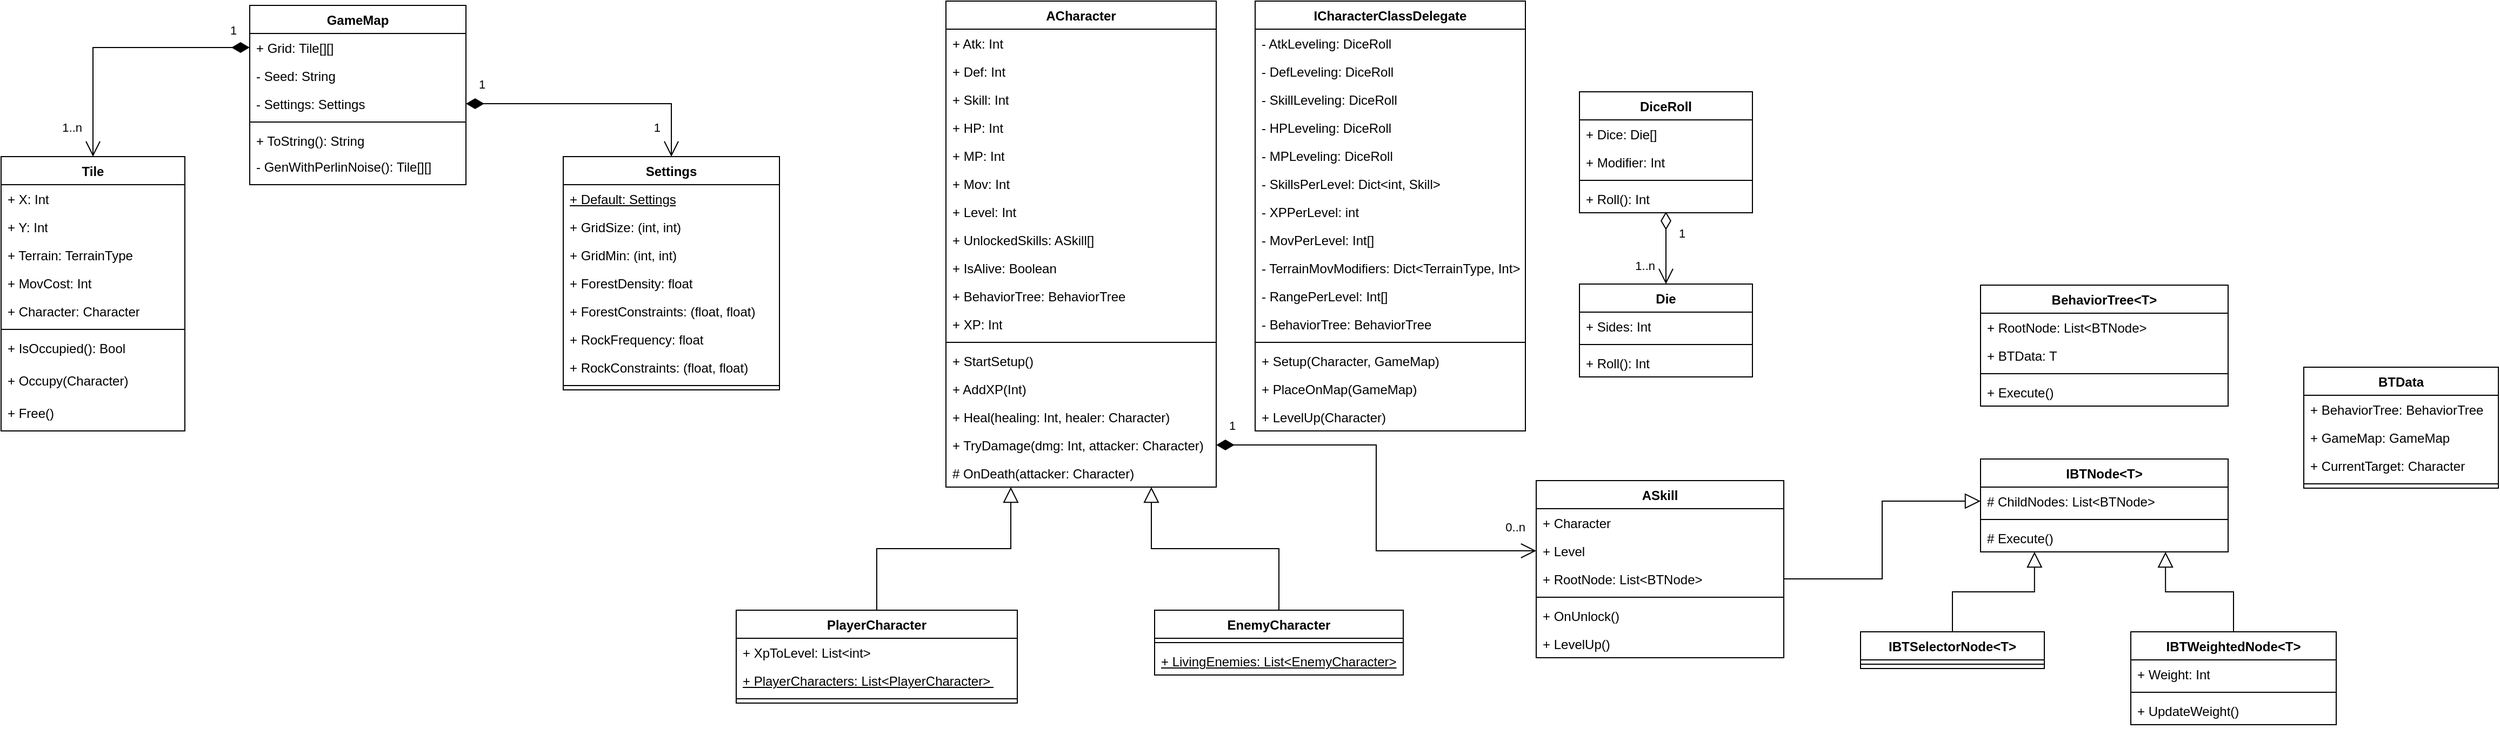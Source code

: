 <mxfile version="21.0.6" type="device"><diagram name="Page-1" id="uyqBNmv9kU0IiHu_OV0T"><mxGraphModel dx="2261" dy="764" grid="1" gridSize="10" guides="1" tooltips="1" connect="1" arrows="1" fold="1" page="1" pageScale="1" pageWidth="827" pageHeight="1169" math="0" shadow="0"><root><mxCell id="0"/><mxCell id="1" parent="0"/><mxCell id="0Q6RjLDU9-YeLTwL6tIq-2" value="GameMap" style="swimlane;fontStyle=1;align=center;verticalAlign=top;childLayout=stackLayout;horizontal=1;startSize=26;horizontalStack=0;resizeParent=1;resizeParentMax=0;resizeLast=0;collapsible=1;marginBottom=0;whiteSpace=wrap;html=1;" parent="1" vertex="1"><mxGeometry x="-480" y="250" width="200" height="166" as="geometry"/></mxCell><mxCell id="0Q6RjLDU9-YeLTwL6tIq-3" value="+ Grid: Tile[][]" style="text;strokeColor=none;fillColor=none;align=left;verticalAlign=top;spacingLeft=4;spacingRight=4;overflow=hidden;rotatable=0;points=[[0,0.5],[1,0.5]];portConstraint=eastwest;whiteSpace=wrap;html=1;" parent="0Q6RjLDU9-YeLTwL6tIq-2" vertex="1"><mxGeometry y="26" width="200" height="26" as="geometry"/></mxCell><mxCell id="0Q6RjLDU9-YeLTwL6tIq-12" value="- Seed: String" style="text;strokeColor=none;fillColor=none;align=left;verticalAlign=top;spacingLeft=4;spacingRight=4;overflow=hidden;rotatable=0;points=[[0,0.5],[1,0.5]];portConstraint=eastwest;whiteSpace=wrap;html=1;" parent="0Q6RjLDU9-YeLTwL6tIq-2" vertex="1"><mxGeometry y="52" width="200" height="26" as="geometry"/></mxCell><mxCell id="0Q6RjLDU9-YeLTwL6tIq-13" value="- Settings: Settings" style="text;strokeColor=none;fillColor=none;align=left;verticalAlign=top;spacingLeft=4;spacingRight=4;overflow=hidden;rotatable=0;points=[[0,0.5],[1,0.5]];portConstraint=eastwest;whiteSpace=wrap;html=1;" parent="0Q6RjLDU9-YeLTwL6tIq-2" vertex="1"><mxGeometry y="78" width="200" height="26" as="geometry"/></mxCell><mxCell id="0Q6RjLDU9-YeLTwL6tIq-4" value="" style="line;strokeWidth=1;fillColor=none;align=left;verticalAlign=middle;spacingTop=-1;spacingLeft=3;spacingRight=3;rotatable=0;labelPosition=right;points=[];portConstraint=eastwest;strokeColor=inherit;" parent="0Q6RjLDU9-YeLTwL6tIq-2" vertex="1"><mxGeometry y="104" width="200" height="8" as="geometry"/></mxCell><mxCell id="0Q6RjLDU9-YeLTwL6tIq-14" value="+ ToString(): String" style="text;strokeColor=none;fillColor=none;align=left;verticalAlign=top;spacingLeft=4;spacingRight=4;overflow=hidden;rotatable=0;points=[[0,0.5],[1,0.5]];portConstraint=eastwest;whiteSpace=wrap;html=1;" parent="0Q6RjLDU9-YeLTwL6tIq-2" vertex="1"><mxGeometry y="112" width="200" height="24" as="geometry"/></mxCell><mxCell id="0Q6RjLDU9-YeLTwL6tIq-11" value="- GenWithPerlinNoise(): Tile[][]" style="text;strokeColor=none;fillColor=none;align=left;verticalAlign=top;spacingLeft=4;spacingRight=4;overflow=hidden;rotatable=0;points=[[0,0.5],[1,0.5]];portConstraint=eastwest;whiteSpace=wrap;html=1;" parent="0Q6RjLDU9-YeLTwL6tIq-2" vertex="1"><mxGeometry y="136" width="200" height="30" as="geometry"/></mxCell><mxCell id="0Q6RjLDU9-YeLTwL6tIq-17" value="" style="endArrow=open;html=1;endSize=12;startArrow=diamondThin;startSize=14;startFill=1;edgeStyle=orthogonalEdgeStyle;rounded=0;exitX=0;exitY=0.5;exitDx=0;exitDy=0;entryX=0.5;entryY=0;entryDx=0;entryDy=0;" parent="1" source="0Q6RjLDU9-YeLTwL6tIq-3" target="0Q6RjLDU9-YeLTwL6tIq-20" edge="1"><mxGeometry relative="1" as="geometry"><mxPoint x="-480" y="510" as="sourcePoint"/><mxPoint x="-690" y="390" as="targetPoint"/></mxGeometry></mxCell><mxCell id="0Q6RjLDU9-YeLTwL6tIq-18" value="1" style="edgeLabel;resizable=0;html=1;align=left;verticalAlign=top;" parent="0Q6RjLDU9-YeLTwL6tIq-17" connectable="0" vertex="1"><mxGeometry x="-1" relative="1" as="geometry"><mxPoint x="-20" y="-29" as="offset"/></mxGeometry></mxCell><mxCell id="0Q6RjLDU9-YeLTwL6tIq-19" value="1..n" style="edgeLabel;resizable=0;html=1;align=right;verticalAlign=top;" parent="0Q6RjLDU9-YeLTwL6tIq-17" connectable="0" vertex="1"><mxGeometry x="1" relative="1" as="geometry"><mxPoint x="-10" y="-40" as="offset"/></mxGeometry></mxCell><mxCell id="0Q6RjLDU9-YeLTwL6tIq-20" value="Tile" style="swimlane;fontStyle=1;align=center;verticalAlign=top;childLayout=stackLayout;horizontal=1;startSize=26;horizontalStack=0;resizeParent=1;resizeParentMax=0;resizeLast=0;collapsible=1;marginBottom=0;whiteSpace=wrap;html=1;" parent="1" vertex="1"><mxGeometry x="-710" y="390" width="170" height="254" as="geometry"/></mxCell><mxCell id="0Q6RjLDU9-YeLTwL6tIq-28" value="+ X: Int" style="text;strokeColor=none;fillColor=none;align=left;verticalAlign=top;spacingLeft=4;spacingRight=4;overflow=hidden;rotatable=0;points=[[0,0.5],[1,0.5]];portConstraint=eastwest;whiteSpace=wrap;html=1;" parent="0Q6RjLDU9-YeLTwL6tIq-20" vertex="1"><mxGeometry y="26" width="170" height="26" as="geometry"/></mxCell><mxCell id="0Q6RjLDU9-YeLTwL6tIq-27" value="+ Y: Int" style="text;strokeColor=none;fillColor=none;align=left;verticalAlign=top;spacingLeft=4;spacingRight=4;overflow=hidden;rotatable=0;points=[[0,0.5],[1,0.5]];portConstraint=eastwest;whiteSpace=wrap;html=1;" parent="0Q6RjLDU9-YeLTwL6tIq-20" vertex="1"><mxGeometry y="52" width="170" height="26" as="geometry"/></mxCell><mxCell id="0Q6RjLDU9-YeLTwL6tIq-26" value="+ Terrain: TerrainType" style="text;strokeColor=none;fillColor=none;align=left;verticalAlign=top;spacingLeft=4;spacingRight=4;overflow=hidden;rotatable=0;points=[[0,0.5],[1,0.5]];portConstraint=eastwest;whiteSpace=wrap;html=1;" parent="0Q6RjLDU9-YeLTwL6tIq-20" vertex="1"><mxGeometry y="78" width="170" height="26" as="geometry"/></mxCell><mxCell id="0Q6RjLDU9-YeLTwL6tIq-30" value="+ MovCost: Int" style="text;strokeColor=none;fillColor=none;align=left;verticalAlign=top;spacingLeft=4;spacingRight=4;overflow=hidden;rotatable=0;points=[[0,0.5],[1,0.5]];portConstraint=eastwest;whiteSpace=wrap;html=1;" parent="0Q6RjLDU9-YeLTwL6tIq-20" vertex="1"><mxGeometry y="104" width="170" height="26" as="geometry"/></mxCell><mxCell id="0Q6RjLDU9-YeLTwL6tIq-21" value="+ Character: Character" style="text;strokeColor=none;fillColor=none;align=left;verticalAlign=top;spacingLeft=4;spacingRight=4;overflow=hidden;rotatable=0;points=[[0,0.5],[1,0.5]];portConstraint=eastwest;whiteSpace=wrap;html=1;" parent="0Q6RjLDU9-YeLTwL6tIq-20" vertex="1"><mxGeometry y="130" width="170" height="26" as="geometry"/></mxCell><mxCell id="0Q6RjLDU9-YeLTwL6tIq-22" value="" style="line;strokeWidth=1;fillColor=none;align=left;verticalAlign=middle;spacingTop=-1;spacingLeft=3;spacingRight=3;rotatable=0;labelPosition=right;points=[];portConstraint=eastwest;strokeColor=inherit;" parent="0Q6RjLDU9-YeLTwL6tIq-20" vertex="1"><mxGeometry y="156" width="170" height="8" as="geometry"/></mxCell><mxCell id="0Q6RjLDU9-YeLTwL6tIq-31" value="+ IsOccupied(): Bool" style="text;strokeColor=none;fillColor=none;align=left;verticalAlign=top;spacingLeft=4;spacingRight=4;overflow=hidden;rotatable=0;points=[[0,0.5],[1,0.5]];portConstraint=eastwest;whiteSpace=wrap;html=1;" parent="0Q6RjLDU9-YeLTwL6tIq-20" vertex="1"><mxGeometry y="164" width="170" height="30" as="geometry"/></mxCell><mxCell id="0Q6RjLDU9-YeLTwL6tIq-32" value="+ Occupy(Character)" style="text;strokeColor=none;fillColor=none;align=left;verticalAlign=top;spacingLeft=4;spacingRight=4;overflow=hidden;rotatable=0;points=[[0,0.5],[1,0.5]];portConstraint=eastwest;whiteSpace=wrap;html=1;" parent="0Q6RjLDU9-YeLTwL6tIq-20" vertex="1"><mxGeometry y="194" width="170" height="30" as="geometry"/></mxCell><mxCell id="boQqAu0Sok9SuCPVM88d-1" value="+ Free()" style="text;strokeColor=none;fillColor=none;align=left;verticalAlign=top;spacingLeft=4;spacingRight=4;overflow=hidden;rotatable=0;points=[[0,0.5],[1,0.5]];portConstraint=eastwest;whiteSpace=wrap;html=1;" parent="0Q6RjLDU9-YeLTwL6tIq-20" vertex="1"><mxGeometry y="224" width="170" height="30" as="geometry"/></mxCell><mxCell id="boQqAu0Sok9SuCPVM88d-2" value="" style="endArrow=open;html=1;endSize=12;startArrow=diamondThin;startSize=14;startFill=1;edgeStyle=orthogonalEdgeStyle;rounded=0;exitX=1;exitY=0.5;exitDx=0;exitDy=0;entryX=0.5;entryY=0;entryDx=0;entryDy=0;" parent="1" source="0Q6RjLDU9-YeLTwL6tIq-13" target="boQqAu0Sok9SuCPVM88d-5" edge="1"><mxGeometry relative="1" as="geometry"><mxPoint x="-65" y="330" as="sourcePoint"/><mxPoint x="-110" y="420" as="targetPoint"/></mxGeometry></mxCell><mxCell id="boQqAu0Sok9SuCPVM88d-3" value="1" style="edgeLabel;resizable=0;html=1;align=left;verticalAlign=top;" parent="boQqAu0Sok9SuCPVM88d-2" connectable="0" vertex="1"><mxGeometry x="-1" relative="1" as="geometry"><mxPoint x="10" y="-31" as="offset"/></mxGeometry></mxCell><mxCell id="boQqAu0Sok9SuCPVM88d-4" value="1" style="edgeLabel;resizable=0;html=1;align=right;verticalAlign=top;" parent="boQqAu0Sok9SuCPVM88d-2" connectable="0" vertex="1"><mxGeometry x="1" relative="1" as="geometry"><mxPoint x="-10" y="-40" as="offset"/></mxGeometry></mxCell><mxCell id="boQqAu0Sok9SuCPVM88d-5" value="Settings" style="swimlane;fontStyle=1;align=center;verticalAlign=top;childLayout=stackLayout;horizontal=1;startSize=26;horizontalStack=0;resizeParent=1;resizeParentMax=0;resizeLast=0;collapsible=1;marginBottom=0;whiteSpace=wrap;html=1;" parent="1" vertex="1"><mxGeometry x="-190" y="390" width="200" height="216" as="geometry"/></mxCell><mxCell id="boQqAu0Sok9SuCPVM88d-6" value="+ Default: Settings" style="text;strokeColor=none;fillColor=none;align=left;verticalAlign=top;spacingLeft=4;spacingRight=4;overflow=hidden;rotatable=0;points=[[0,0.5],[1,0.5]];portConstraint=eastwest;whiteSpace=wrap;html=1;fontStyle=4" parent="boQqAu0Sok9SuCPVM88d-5" vertex="1"><mxGeometry y="26" width="200" height="26" as="geometry"/></mxCell><mxCell id="boQqAu0Sok9SuCPVM88d-9" value="+ GridSize: (int, int)" style="text;strokeColor=none;fillColor=none;align=left;verticalAlign=top;spacingLeft=4;spacingRight=4;overflow=hidden;rotatable=0;points=[[0,0.5],[1,0.5]];portConstraint=eastwest;whiteSpace=wrap;html=1;fontStyle=0" parent="boQqAu0Sok9SuCPVM88d-5" vertex="1"><mxGeometry y="52" width="200" height="26" as="geometry"/></mxCell><mxCell id="boQqAu0Sok9SuCPVM88d-10" value="+ GridMin: (int, int)" style="text;strokeColor=none;fillColor=none;align=left;verticalAlign=top;spacingLeft=4;spacingRight=4;overflow=hidden;rotatable=0;points=[[0,0.5],[1,0.5]];portConstraint=eastwest;whiteSpace=wrap;html=1;fontStyle=0" parent="boQqAu0Sok9SuCPVM88d-5" vertex="1"><mxGeometry y="78" width="200" height="26" as="geometry"/></mxCell><mxCell id="boQqAu0Sok9SuCPVM88d-11" value="+ ForestDensity: float" style="text;strokeColor=none;fillColor=none;align=left;verticalAlign=top;spacingLeft=4;spacingRight=4;overflow=hidden;rotatable=0;points=[[0,0.5],[1,0.5]];portConstraint=eastwest;whiteSpace=wrap;html=1;fontStyle=0" parent="boQqAu0Sok9SuCPVM88d-5" vertex="1"><mxGeometry y="104" width="200" height="26" as="geometry"/></mxCell><mxCell id="boQqAu0Sok9SuCPVM88d-12" value="+ ForestConstraints: (float, float)" style="text;strokeColor=none;fillColor=none;align=left;verticalAlign=top;spacingLeft=4;spacingRight=4;overflow=hidden;rotatable=0;points=[[0,0.5],[1,0.5]];portConstraint=eastwest;whiteSpace=wrap;html=1;fontStyle=0" parent="boQqAu0Sok9SuCPVM88d-5" vertex="1"><mxGeometry y="130" width="200" height="26" as="geometry"/></mxCell><mxCell id="boQqAu0Sok9SuCPVM88d-13" value="+ RockFrequency: float" style="text;strokeColor=none;fillColor=none;align=left;verticalAlign=top;spacingLeft=4;spacingRight=4;overflow=hidden;rotatable=0;points=[[0,0.5],[1,0.5]];portConstraint=eastwest;whiteSpace=wrap;html=1;fontStyle=0" parent="boQqAu0Sok9SuCPVM88d-5" vertex="1"><mxGeometry y="156" width="200" height="26" as="geometry"/></mxCell><mxCell id="boQqAu0Sok9SuCPVM88d-14" value="+ RockConstraints: (float, float)" style="text;strokeColor=none;fillColor=none;align=left;verticalAlign=top;spacingLeft=4;spacingRight=4;overflow=hidden;rotatable=0;points=[[0,0.5],[1,0.5]];portConstraint=eastwest;whiteSpace=wrap;html=1;fontStyle=0" parent="boQqAu0Sok9SuCPVM88d-5" vertex="1"><mxGeometry y="182" width="200" height="26" as="geometry"/></mxCell><mxCell id="boQqAu0Sok9SuCPVM88d-7" value="" style="line;strokeWidth=1;fillColor=none;align=left;verticalAlign=middle;spacingTop=-1;spacingLeft=3;spacingRight=3;rotatable=0;labelPosition=right;points=[];portConstraint=eastwest;strokeColor=inherit;" parent="boQqAu0Sok9SuCPVM88d-5" vertex="1"><mxGeometry y="208" width="200" height="8" as="geometry"/></mxCell><mxCell id="boQqAu0Sok9SuCPVM88d-27" value="ACharacter" style="swimlane;fontStyle=1;align=center;verticalAlign=top;childLayout=stackLayout;horizontal=1;startSize=26;horizontalStack=0;resizeParent=1;resizeParentMax=0;resizeLast=0;collapsible=1;marginBottom=0;whiteSpace=wrap;html=1;" parent="1" vertex="1"><mxGeometry x="164" y="246" width="250" height="450" as="geometry"/></mxCell><mxCell id="boQqAu0Sok9SuCPVM88d-28" value="+ Atk: Int" style="text;strokeColor=none;fillColor=none;align=left;verticalAlign=top;spacingLeft=4;spacingRight=4;overflow=hidden;rotatable=0;points=[[0,0.5],[1,0.5]];portConstraint=eastwest;whiteSpace=wrap;html=1;" parent="boQqAu0Sok9SuCPVM88d-27" vertex="1"><mxGeometry y="26" width="250" height="26" as="geometry"/></mxCell><mxCell id="boQqAu0Sok9SuCPVM88d-51" value="+ Def: Int" style="text;strokeColor=none;fillColor=none;align=left;verticalAlign=top;spacingLeft=4;spacingRight=4;overflow=hidden;rotatable=0;points=[[0,0.5],[1,0.5]];portConstraint=eastwest;whiteSpace=wrap;html=1;" parent="boQqAu0Sok9SuCPVM88d-27" vertex="1"><mxGeometry y="52" width="250" height="26" as="geometry"/></mxCell><mxCell id="boQqAu0Sok9SuCPVM88d-46" value="+ Skill: Int" style="text;strokeColor=none;fillColor=none;align=left;verticalAlign=top;spacingLeft=4;spacingRight=4;overflow=hidden;rotatable=0;points=[[0,0.5],[1,0.5]];portConstraint=eastwest;whiteSpace=wrap;html=1;" parent="boQqAu0Sok9SuCPVM88d-27" vertex="1"><mxGeometry y="78" width="250" height="26" as="geometry"/></mxCell><mxCell id="boQqAu0Sok9SuCPVM88d-45" value="+ HP: Int" style="text;strokeColor=none;fillColor=none;align=left;verticalAlign=top;spacingLeft=4;spacingRight=4;overflow=hidden;rotatable=0;points=[[0,0.5],[1,0.5]];portConstraint=eastwest;whiteSpace=wrap;html=1;" parent="boQqAu0Sok9SuCPVM88d-27" vertex="1"><mxGeometry y="104" width="250" height="26" as="geometry"/></mxCell><mxCell id="boQqAu0Sok9SuCPVM88d-31" value="+ MP: Int" style="text;strokeColor=none;fillColor=none;align=left;verticalAlign=top;spacingLeft=4;spacingRight=4;overflow=hidden;rotatable=0;points=[[0,0.5],[1,0.5]];portConstraint=eastwest;whiteSpace=wrap;html=1;" parent="boQqAu0Sok9SuCPVM88d-27" vertex="1"><mxGeometry y="130" width="250" height="26" as="geometry"/></mxCell><mxCell id="boQqAu0Sok9SuCPVM88d-32" value="+ Mov: Int" style="text;strokeColor=none;fillColor=none;align=left;verticalAlign=top;spacingLeft=4;spacingRight=4;overflow=hidden;rotatable=0;points=[[0,0.5],[1,0.5]];portConstraint=eastwest;whiteSpace=wrap;html=1;" parent="boQqAu0Sok9SuCPVM88d-27" vertex="1"><mxGeometry y="156" width="250" height="26" as="geometry"/></mxCell><mxCell id="boQqAu0Sok9SuCPVM88d-55" value="+ Level: Int" style="text;strokeColor=none;fillColor=none;align=left;verticalAlign=top;spacingLeft=4;spacingRight=4;overflow=hidden;rotatable=0;points=[[0,0.5],[1,0.5]];portConstraint=eastwest;whiteSpace=wrap;html=1;" parent="boQqAu0Sok9SuCPVM88d-27" vertex="1"><mxGeometry y="182" width="250" height="26" as="geometry"/></mxCell><mxCell id="boQqAu0Sok9SuCPVM88d-78" value="+ UnlockedSkills: ASkill[]" style="text;strokeColor=none;fillColor=none;align=left;verticalAlign=top;spacingLeft=4;spacingRight=4;overflow=hidden;rotatable=0;points=[[0,0.5],[1,0.5]];portConstraint=eastwest;whiteSpace=wrap;html=1;" parent="boQqAu0Sok9SuCPVM88d-27" vertex="1"><mxGeometry y="208" width="250" height="26" as="geometry"/></mxCell><mxCell id="jGzA707fsjsHl0Icor6F-19" value="+ IsAlive: Boolean" style="text;strokeColor=none;fillColor=none;align=left;verticalAlign=top;spacingLeft=4;spacingRight=4;overflow=hidden;rotatable=0;points=[[0,0.5],[1,0.5]];portConstraint=eastwest;whiteSpace=wrap;html=1;" parent="boQqAu0Sok9SuCPVM88d-27" vertex="1"><mxGeometry y="234" width="250" height="26" as="geometry"/></mxCell><mxCell id="jGzA707fsjsHl0Icor6F-59" value="+ BehaviorTree: BehaviorTree" style="text;strokeColor=none;fillColor=none;align=left;verticalAlign=top;spacingLeft=4;spacingRight=4;overflow=hidden;rotatable=0;points=[[0,0.5],[1,0.5]];portConstraint=eastwest;whiteSpace=wrap;html=1;" parent="boQqAu0Sok9SuCPVM88d-27" vertex="1"><mxGeometry y="260" width="250" height="26" as="geometry"/></mxCell><mxCell id="boQqAu0Sok9SuCPVM88d-81" value="+ XP: Int" style="text;strokeColor=none;fillColor=none;align=left;verticalAlign=top;spacingLeft=4;spacingRight=4;overflow=hidden;rotatable=0;points=[[0,0.5],[1,0.5]];portConstraint=eastwest;whiteSpace=wrap;html=1;" parent="boQqAu0Sok9SuCPVM88d-27" vertex="1"><mxGeometry y="286" width="250" height="26" as="geometry"/></mxCell><mxCell id="boQqAu0Sok9SuCPVM88d-29" value="" style="line;strokeWidth=1;fillColor=none;align=left;verticalAlign=middle;spacingTop=-1;spacingLeft=3;spacingRight=3;rotatable=0;labelPosition=right;points=[];portConstraint=eastwest;strokeColor=inherit;" parent="boQqAu0Sok9SuCPVM88d-27" vertex="1"><mxGeometry y="312" width="250" height="8" as="geometry"/></mxCell><mxCell id="jGzA707fsjsHl0Icor6F-24" value="+ StartSetup()" style="text;strokeColor=none;fillColor=none;align=left;verticalAlign=top;spacingLeft=4;spacingRight=4;overflow=hidden;rotatable=0;points=[[0,0.5],[1,0.5]];portConstraint=eastwest;whiteSpace=wrap;html=1;" parent="boQqAu0Sok9SuCPVM88d-27" vertex="1"><mxGeometry y="320" width="250" height="26" as="geometry"/></mxCell><mxCell id="jGzA707fsjsHl0Icor6F-80" value="+ AddXP(Int)" style="text;strokeColor=none;fillColor=none;align=left;verticalAlign=top;spacingLeft=4;spacingRight=4;overflow=hidden;rotatable=0;points=[[0,0.5],[1,0.5]];portConstraint=eastwest;whiteSpace=wrap;html=1;" parent="boQqAu0Sok9SuCPVM88d-27" vertex="1"><mxGeometry y="346" width="250" height="26" as="geometry"/></mxCell><mxCell id="jGzA707fsjsHl0Icor6F-23" value="+ Heal(healing: Int, healer: Character)" style="text;strokeColor=none;fillColor=none;align=left;verticalAlign=top;spacingLeft=4;spacingRight=4;overflow=hidden;rotatable=0;points=[[0,0.5],[1,0.5]];portConstraint=eastwest;whiteSpace=wrap;html=1;" parent="boQqAu0Sok9SuCPVM88d-27" vertex="1"><mxGeometry y="372" width="250" height="26" as="geometry"/></mxCell><mxCell id="jGzA707fsjsHl0Icor6F-18" value="+ TryDamage(dmg: Int, attacker: Character)" style="text;strokeColor=none;fillColor=none;align=left;verticalAlign=top;spacingLeft=4;spacingRight=4;overflow=hidden;rotatable=0;points=[[0,0.5],[1,0.5]];portConstraint=eastwest;whiteSpace=wrap;html=1;" parent="boQqAu0Sok9SuCPVM88d-27" vertex="1"><mxGeometry y="398" width="250" height="26" as="geometry"/></mxCell><mxCell id="jGzA707fsjsHl0Icor6F-4" value="# OnDeath(attacker: Character)" style="text;strokeColor=none;fillColor=none;align=left;verticalAlign=top;spacingLeft=4;spacingRight=4;overflow=hidden;rotatable=0;points=[[0,0.5],[1,0.5]];portConstraint=eastwest;whiteSpace=wrap;html=1;" parent="boQqAu0Sok9SuCPVM88d-27" vertex="1"><mxGeometry y="424" width="250" height="26" as="geometry"/></mxCell><mxCell id="boQqAu0Sok9SuCPVM88d-33" value="DiceRoll" style="swimlane;fontStyle=1;align=center;verticalAlign=top;childLayout=stackLayout;horizontal=1;startSize=26;horizontalStack=0;resizeParent=1;resizeParentMax=0;resizeLast=0;collapsible=1;marginBottom=0;whiteSpace=wrap;html=1;" parent="1" vertex="1"><mxGeometry x="750" y="330" width="160" height="112" as="geometry"/></mxCell><mxCell id="boQqAu0Sok9SuCPVM88d-34" value="+ Dice: Die[]" style="text;strokeColor=none;fillColor=none;align=left;verticalAlign=top;spacingLeft=4;spacingRight=4;overflow=hidden;rotatable=0;points=[[0,0.5],[1,0.5]];portConstraint=eastwest;whiteSpace=wrap;html=1;" parent="boQqAu0Sok9SuCPVM88d-33" vertex="1"><mxGeometry y="26" width="160" height="26" as="geometry"/></mxCell><mxCell id="boQqAu0Sok9SuCPVM88d-44" value="+ Modifier: Int" style="text;strokeColor=none;fillColor=none;align=left;verticalAlign=top;spacingLeft=4;spacingRight=4;overflow=hidden;rotatable=0;points=[[0,0.5],[1,0.5]];portConstraint=eastwest;whiteSpace=wrap;html=1;" parent="boQqAu0Sok9SuCPVM88d-33" vertex="1"><mxGeometry y="52" width="160" height="26" as="geometry"/></mxCell><mxCell id="boQqAu0Sok9SuCPVM88d-35" value="" style="line;strokeWidth=1;fillColor=none;align=left;verticalAlign=middle;spacingTop=-1;spacingLeft=3;spacingRight=3;rotatable=0;labelPosition=right;points=[];portConstraint=eastwest;strokeColor=inherit;" parent="boQqAu0Sok9SuCPVM88d-33" vertex="1"><mxGeometry y="78" width="160" height="8" as="geometry"/></mxCell><mxCell id="boQqAu0Sok9SuCPVM88d-36" value="+ Roll(): Int" style="text;strokeColor=none;fillColor=none;align=left;verticalAlign=top;spacingLeft=4;spacingRight=4;overflow=hidden;rotatable=0;points=[[0,0.5],[1,0.5]];portConstraint=eastwest;whiteSpace=wrap;html=1;" parent="boQqAu0Sok9SuCPVM88d-33" vertex="1"><mxGeometry y="86" width="160" height="26" as="geometry"/></mxCell><mxCell id="boQqAu0Sok9SuCPVM88d-37" value="" style="endArrow=open;html=1;endSize=12;startArrow=diamondThin;startSize=14;startFill=0;edgeStyle=orthogonalEdgeStyle;rounded=0;exitX=0.5;exitY=0.962;exitDx=0;exitDy=0;exitPerimeter=0;entryX=0.5;entryY=0;entryDx=0;entryDy=0;" parent="1" source="boQqAu0Sok9SuCPVM88d-36" target="boQqAu0Sok9SuCPVM88d-40" edge="1"><mxGeometry relative="1" as="geometry"><mxPoint x="750" y="558" as="sourcePoint"/><mxPoint x="830" y="578" as="targetPoint"/></mxGeometry></mxCell><mxCell id="boQqAu0Sok9SuCPVM88d-38" value="1" style="edgeLabel;resizable=0;html=1;align=left;verticalAlign=top;" parent="boQqAu0Sok9SuCPVM88d-37" connectable="0" vertex="1"><mxGeometry x="-1" relative="1" as="geometry"><mxPoint x="10" y="7" as="offset"/></mxGeometry></mxCell><mxCell id="boQqAu0Sok9SuCPVM88d-39" value="1..n" style="edgeLabel;resizable=0;html=1;align=right;verticalAlign=top;" parent="boQqAu0Sok9SuCPVM88d-37" connectable="0" vertex="1"><mxGeometry x="1" relative="1" as="geometry"><mxPoint x="-10" y="-30" as="offset"/></mxGeometry></mxCell><mxCell id="boQqAu0Sok9SuCPVM88d-40" value="Die" style="swimlane;fontStyle=1;align=center;verticalAlign=top;childLayout=stackLayout;horizontal=1;startSize=26;horizontalStack=0;resizeParent=1;resizeParentMax=0;resizeLast=0;collapsible=1;marginBottom=0;whiteSpace=wrap;html=1;" parent="1" vertex="1"><mxGeometry x="750" y="508" width="160" height="86" as="geometry"/></mxCell><mxCell id="boQqAu0Sok9SuCPVM88d-41" value="+ Sides: Int" style="text;strokeColor=none;fillColor=none;align=left;verticalAlign=top;spacingLeft=4;spacingRight=4;overflow=hidden;rotatable=0;points=[[0,0.5],[1,0.5]];portConstraint=eastwest;whiteSpace=wrap;html=1;" parent="boQqAu0Sok9SuCPVM88d-40" vertex="1"><mxGeometry y="26" width="160" height="26" as="geometry"/></mxCell><mxCell id="boQqAu0Sok9SuCPVM88d-42" value="" style="line;strokeWidth=1;fillColor=none;align=left;verticalAlign=middle;spacingTop=-1;spacingLeft=3;spacingRight=3;rotatable=0;labelPosition=right;points=[];portConstraint=eastwest;strokeColor=inherit;" parent="boQqAu0Sok9SuCPVM88d-40" vertex="1"><mxGeometry y="52" width="160" height="8" as="geometry"/></mxCell><mxCell id="boQqAu0Sok9SuCPVM88d-43" value="+ Roll(): Int" style="text;strokeColor=none;fillColor=none;align=left;verticalAlign=top;spacingLeft=4;spacingRight=4;overflow=hidden;rotatable=0;points=[[0,0.5],[1,0.5]];portConstraint=eastwest;whiteSpace=wrap;html=1;" parent="boQqAu0Sok9SuCPVM88d-40" vertex="1"><mxGeometry y="60" width="160" height="26" as="geometry"/></mxCell><mxCell id="boQqAu0Sok9SuCPVM88d-56" value="PlayerCharacter" style="swimlane;fontStyle=1;align=center;verticalAlign=top;childLayout=stackLayout;horizontal=1;startSize=26;horizontalStack=0;resizeParent=1;resizeParentMax=0;resizeLast=0;collapsible=1;marginBottom=0;whiteSpace=wrap;html=1;" parent="1" vertex="1"><mxGeometry x="-30" y="810" width="260" height="86" as="geometry"/></mxCell><mxCell id="boQqAu0Sok9SuCPVM88d-57" value="+ XpToLevel: List&amp;lt;int&amp;gt;" style="text;strokeColor=none;fillColor=none;align=left;verticalAlign=top;spacingLeft=4;spacingRight=4;overflow=hidden;rotatable=0;points=[[0,0.5],[1,0.5]];portConstraint=eastwest;whiteSpace=wrap;html=1;" parent="boQqAu0Sok9SuCPVM88d-56" vertex="1"><mxGeometry y="26" width="260" height="26" as="geometry"/></mxCell><mxCell id="jGzA707fsjsHl0Icor6F-15" value="&lt;u&gt;+ PlayerCharacters: List&amp;lt;PlayerCharacter&amp;gt;&amp;nbsp;&lt;/u&gt;" style="text;strokeColor=none;fillColor=none;align=left;verticalAlign=top;spacingLeft=4;spacingRight=4;overflow=hidden;rotatable=0;points=[[0,0.5],[1,0.5]];portConstraint=eastwest;whiteSpace=wrap;html=1;" parent="boQqAu0Sok9SuCPVM88d-56" vertex="1"><mxGeometry y="52" width="260" height="26" as="geometry"/></mxCell><mxCell id="boQqAu0Sok9SuCPVM88d-58" value="" style="line;strokeWidth=1;fillColor=none;align=left;verticalAlign=middle;spacingTop=-1;spacingLeft=3;spacingRight=3;rotatable=0;labelPosition=right;points=[];portConstraint=eastwest;strokeColor=inherit;" parent="boQqAu0Sok9SuCPVM88d-56" vertex="1"><mxGeometry y="78" width="260" height="8" as="geometry"/></mxCell><mxCell id="boQqAu0Sok9SuCPVM88d-61" value="ICharacterClassDelegate" style="swimlane;fontStyle=1;align=center;verticalAlign=top;childLayout=stackLayout;horizontal=1;startSize=26;horizontalStack=0;resizeParent=1;resizeParentMax=0;resizeLast=0;collapsible=1;marginBottom=0;whiteSpace=wrap;html=1;" parent="1" vertex="1"><mxGeometry x="450" y="246" width="250" height="398" as="geometry"/></mxCell><mxCell id="boQqAu0Sok9SuCPVM88d-63" value="- AtkLeveling: DiceRoll" style="text;strokeColor=none;fillColor=none;align=left;verticalAlign=top;spacingLeft=4;spacingRight=4;overflow=hidden;rotatable=0;points=[[0,0.5],[1,0.5]];portConstraint=eastwest;whiteSpace=wrap;html=1;" parent="boQqAu0Sok9SuCPVM88d-61" vertex="1"><mxGeometry y="26" width="250" height="26" as="geometry"/></mxCell><mxCell id="boQqAu0Sok9SuCPVM88d-65" value="- DefLeveling: DiceRoll" style="text;strokeColor=none;fillColor=none;align=left;verticalAlign=top;spacingLeft=4;spacingRight=4;overflow=hidden;rotatable=0;points=[[0,0.5],[1,0.5]];portConstraint=eastwest;whiteSpace=wrap;html=1;" parent="boQqAu0Sok9SuCPVM88d-61" vertex="1"><mxGeometry y="52" width="250" height="26" as="geometry"/></mxCell><mxCell id="boQqAu0Sok9SuCPVM88d-67" value="- SkillLeveling: DiceRoll" style="text;strokeColor=none;fillColor=none;align=left;verticalAlign=top;spacingLeft=4;spacingRight=4;overflow=hidden;rotatable=0;points=[[0,0.5],[1,0.5]];portConstraint=eastwest;whiteSpace=wrap;html=1;" parent="boQqAu0Sok9SuCPVM88d-61" vertex="1"><mxGeometry y="78" width="250" height="26" as="geometry"/></mxCell><mxCell id="boQqAu0Sok9SuCPVM88d-69" value="- HPLeveling: DiceRoll" style="text;strokeColor=none;fillColor=none;align=left;verticalAlign=top;spacingLeft=4;spacingRight=4;overflow=hidden;rotatable=0;points=[[0,0.5],[1,0.5]];portConstraint=eastwest;whiteSpace=wrap;html=1;" parent="boQqAu0Sok9SuCPVM88d-61" vertex="1"><mxGeometry y="104" width="250" height="26" as="geometry"/></mxCell><mxCell id="boQqAu0Sok9SuCPVM88d-71" value="- MPLeveling: DiceRoll" style="text;strokeColor=none;fillColor=none;align=left;verticalAlign=top;spacingLeft=4;spacingRight=4;overflow=hidden;rotatable=0;points=[[0,0.5],[1,0.5]];portConstraint=eastwest;whiteSpace=wrap;html=1;" parent="boQqAu0Sok9SuCPVM88d-61" vertex="1"><mxGeometry y="130" width="250" height="26" as="geometry"/></mxCell><mxCell id="boQqAu0Sok9SuCPVM88d-77" value="- SkillsPerLevel: Dict&amp;lt;int, Skill&amp;gt;" style="text;strokeColor=none;fillColor=none;align=left;verticalAlign=top;spacingLeft=4;spacingRight=4;overflow=hidden;rotatable=0;points=[[0,0.5],[1,0.5]];portConstraint=eastwest;whiteSpace=wrap;html=1;" parent="boQqAu0Sok9SuCPVM88d-61" vertex="1"><mxGeometry y="156" width="250" height="26" as="geometry"/></mxCell><mxCell id="jGzA707fsjsHl0Icor6F-3" value="- XPPerLevel: int" style="text;strokeColor=none;fillColor=none;align=left;verticalAlign=top;spacingLeft=4;spacingRight=4;overflow=hidden;rotatable=0;points=[[0,0.5],[1,0.5]];portConstraint=eastwest;whiteSpace=wrap;html=1;" parent="boQqAu0Sok9SuCPVM88d-61" vertex="1"><mxGeometry y="182" width="250" height="26" as="geometry"/></mxCell><mxCell id="jGzA707fsjsHl0Icor6F-21" value="- MovPerLevel: Int[]" style="text;strokeColor=none;fillColor=none;align=left;verticalAlign=top;spacingLeft=4;spacingRight=4;overflow=hidden;rotatable=0;points=[[0,0.5],[1,0.5]];portConstraint=eastwest;whiteSpace=wrap;html=1;" parent="boQqAu0Sok9SuCPVM88d-61" vertex="1"><mxGeometry y="208" width="250" height="26" as="geometry"/></mxCell><mxCell id="jGzA707fsjsHl0Icor6F-79" value="- TerrainMovModifiers: Dict&amp;lt;TerrainType, Int&amp;gt;" style="text;strokeColor=none;fillColor=none;align=left;verticalAlign=top;spacingLeft=4;spacingRight=4;overflow=hidden;rotatable=0;points=[[0,0.5],[1,0.5]];portConstraint=eastwest;whiteSpace=wrap;html=1;" parent="boQqAu0Sok9SuCPVM88d-61" vertex="1"><mxGeometry y="234" width="250" height="26" as="geometry"/></mxCell><mxCell id="jGzA707fsjsHl0Icor6F-22" value="- RangePerLevel: Int[]" style="text;strokeColor=none;fillColor=none;align=left;verticalAlign=top;spacingLeft=4;spacingRight=4;overflow=hidden;rotatable=0;points=[[0,0.5],[1,0.5]];portConstraint=eastwest;whiteSpace=wrap;html=1;" parent="boQqAu0Sok9SuCPVM88d-61" vertex="1"><mxGeometry y="260" width="250" height="26" as="geometry"/></mxCell><mxCell id="jGzA707fsjsHl0Icor6F-61" value="- BehaviorTree: BehaviorTree" style="text;strokeColor=none;fillColor=none;align=left;verticalAlign=top;spacingLeft=4;spacingRight=4;overflow=hidden;rotatable=0;points=[[0,0.5],[1,0.5]];portConstraint=eastwest;whiteSpace=wrap;html=1;" parent="boQqAu0Sok9SuCPVM88d-61" vertex="1"><mxGeometry y="286" width="250" height="26" as="geometry"/></mxCell><mxCell id="boQqAu0Sok9SuCPVM88d-74" value="" style="line;strokeWidth=1;fillColor=none;align=left;verticalAlign=middle;spacingTop=-1;spacingLeft=3;spacingRight=3;rotatable=0;labelPosition=right;points=[];portConstraint=eastwest;strokeColor=inherit;" parent="boQqAu0Sok9SuCPVM88d-61" vertex="1"><mxGeometry y="312" width="250" height="8" as="geometry"/></mxCell><mxCell id="boQqAu0Sok9SuCPVM88d-79" value="+ Setup(Character, GameMap)" style="text;strokeColor=none;fillColor=none;align=left;verticalAlign=top;spacingLeft=4;spacingRight=4;overflow=hidden;rotatable=0;points=[[0,0.5],[1,0.5]];portConstraint=eastwest;whiteSpace=wrap;html=1;" parent="boQqAu0Sok9SuCPVM88d-61" vertex="1"><mxGeometry y="320" width="250" height="26" as="geometry"/></mxCell><mxCell id="boQqAu0Sok9SuCPVM88d-75" value="+ PlaceOnMap(GameMap)" style="text;strokeColor=none;fillColor=none;align=left;verticalAlign=top;spacingLeft=4;spacingRight=4;overflow=hidden;rotatable=0;points=[[0,0.5],[1,0.5]];portConstraint=eastwest;whiteSpace=wrap;html=1;" parent="boQqAu0Sok9SuCPVM88d-61" vertex="1"><mxGeometry y="346" width="250" height="26" as="geometry"/></mxCell><mxCell id="boQqAu0Sok9SuCPVM88d-76" value="+ LevelUp(Character)" style="text;strokeColor=none;fillColor=none;align=left;verticalAlign=top;spacingLeft=4;spacingRight=4;overflow=hidden;rotatable=0;points=[[0,0.5],[1,0.5]];portConstraint=eastwest;whiteSpace=wrap;html=1;" parent="boQqAu0Sok9SuCPVM88d-61" vertex="1"><mxGeometry y="372" width="250" height="26" as="geometry"/></mxCell><mxCell id="jGzA707fsjsHl0Icor6F-6" value="EnemyCharacter" style="swimlane;fontStyle=1;align=center;verticalAlign=top;childLayout=stackLayout;horizontal=1;startSize=26;horizontalStack=0;resizeParent=1;resizeParentMax=0;resizeLast=0;collapsible=1;marginBottom=0;whiteSpace=wrap;html=1;" parent="1" vertex="1"><mxGeometry x="357" y="810" width="230" height="60" as="geometry"/></mxCell><mxCell id="jGzA707fsjsHl0Icor6F-8" value="" style="line;strokeWidth=1;fillColor=none;align=left;verticalAlign=middle;spacingTop=-1;spacingLeft=3;spacingRight=3;rotatable=0;labelPosition=right;points=[];portConstraint=eastwest;strokeColor=inherit;" parent="jGzA707fsjsHl0Icor6F-6" vertex="1"><mxGeometry y="26" width="230" height="8" as="geometry"/></mxCell><mxCell id="jGzA707fsjsHl0Icor6F-7" value="&lt;u&gt;+ LivingEnemies: List&amp;lt;EnemyCharacter&amp;gt;&lt;/u&gt;" style="text;strokeColor=none;fillColor=none;align=left;verticalAlign=top;spacingLeft=4;spacingRight=4;overflow=hidden;rotatable=0;points=[[0,0.5],[1,0.5]];portConstraint=eastwest;whiteSpace=wrap;html=1;" parent="jGzA707fsjsHl0Icor6F-6" vertex="1"><mxGeometry y="34" width="230" height="26" as="geometry"/></mxCell><mxCell id="jGzA707fsjsHl0Icor6F-10" value="" style="endArrow=block;html=1;endSize=12;startArrow=none;startSize=14;startFill=0;edgeStyle=orthogonalEdgeStyle;rounded=0;exitX=0.5;exitY=0;exitDx=0;exitDy=0;entryX=0.24;entryY=1;entryDx=0;entryDy=0;endFill=0;entryPerimeter=0;" parent="1" source="boQqAu0Sok9SuCPVM88d-56" target="jGzA707fsjsHl0Icor6F-4" edge="1"><mxGeometry relative="1" as="geometry"><mxPoint x="-230" y="830" as="sourcePoint"/><mxPoint x="-40" y="879" as="targetPoint"/></mxGeometry></mxCell><mxCell id="jGzA707fsjsHl0Icor6F-13" value="" style="endArrow=block;html=1;endSize=12;startArrow=none;startSize=14;startFill=0;edgeStyle=orthogonalEdgeStyle;rounded=0;exitX=0.5;exitY=0;exitDx=0;exitDy=0;entryX=0.76;entryY=1;entryDx=0;entryDy=0;endFill=0;entryPerimeter=0;" parent="1" source="jGzA707fsjsHl0Icor6F-6" target="jGzA707fsjsHl0Icor6F-4" edge="1"><mxGeometry relative="1" as="geometry"><mxPoint x="240" y="690" as="sourcePoint"/><mxPoint x="350" y="620" as="targetPoint"/></mxGeometry></mxCell><mxCell id="jGzA707fsjsHl0Icor6F-25" value="IBTNode&amp;lt;T&amp;gt;" style="swimlane;fontStyle=1;align=center;verticalAlign=top;childLayout=stackLayout;horizontal=1;startSize=26;horizontalStack=0;resizeParent=1;resizeParentMax=0;resizeLast=0;collapsible=1;marginBottom=0;whiteSpace=wrap;html=1;" parent="1" vertex="1"><mxGeometry x="1121" y="670" width="229" height="86" as="geometry"/></mxCell><mxCell id="jGzA707fsjsHl0Icor6F-29" value="# ChildNodes: List&amp;lt;BTNode&amp;gt;" style="text;strokeColor=none;fillColor=none;align=left;verticalAlign=top;spacingLeft=4;spacingRight=4;overflow=hidden;rotatable=0;points=[[0,0.5],[1,0.5]];portConstraint=eastwest;whiteSpace=wrap;html=1;" parent="jGzA707fsjsHl0Icor6F-25" vertex="1"><mxGeometry y="26" width="229" height="26" as="geometry"/></mxCell><mxCell id="jGzA707fsjsHl0Icor6F-27" value="" style="line;strokeWidth=1;fillColor=none;align=left;verticalAlign=middle;spacingTop=-1;spacingLeft=3;spacingRight=3;rotatable=0;labelPosition=right;points=[];portConstraint=eastwest;strokeColor=inherit;" parent="jGzA707fsjsHl0Icor6F-25" vertex="1"><mxGeometry y="52" width="229" height="8" as="geometry"/></mxCell><mxCell id="jGzA707fsjsHl0Icor6F-45" value="# Execute()" style="text;strokeColor=none;fillColor=none;align=left;verticalAlign=top;spacingLeft=4;spacingRight=4;overflow=hidden;rotatable=0;points=[[0,0.5],[1,0.5]];portConstraint=eastwest;whiteSpace=wrap;html=1;" parent="jGzA707fsjsHl0Icor6F-25" vertex="1"><mxGeometry y="60" width="229" height="26" as="geometry"/></mxCell><mxCell id="jGzA707fsjsHl0Icor6F-34" value="" style="endArrow=block;html=1;endSize=12;startArrow=none;startSize=14;startFill=0;edgeStyle=orthogonalEdgeStyle;rounded=0;exitX=0.5;exitY=0;exitDx=0;exitDy=0;endFill=0;entryX=0.218;entryY=1;entryDx=0;entryDy=0;entryPerimeter=0;" parent="1" source="jGzA707fsjsHl0Icor6F-35" target="jGzA707fsjsHl0Icor6F-45" edge="1"><mxGeometry relative="1" as="geometry"><mxPoint x="1020" y="882" as="sourcePoint"/><mxPoint x="1260" y="816" as="targetPoint"/></mxGeometry></mxCell><mxCell id="jGzA707fsjsHl0Icor6F-35" value="IBTSelectorNode&amp;lt;T&amp;gt;" style="swimlane;fontStyle=1;align=center;verticalAlign=top;childLayout=stackLayout;horizontal=1;startSize=26;horizontalStack=0;resizeParent=1;resizeParentMax=0;resizeLast=0;collapsible=1;marginBottom=0;whiteSpace=wrap;html=1;" parent="1" vertex="1"><mxGeometry x="1010" y="830" width="170" height="34" as="geometry"/></mxCell><mxCell id="jGzA707fsjsHl0Icor6F-38" value="" style="line;strokeWidth=1;fillColor=none;align=left;verticalAlign=middle;spacingTop=-1;spacingLeft=3;spacingRight=3;rotatable=0;labelPosition=right;points=[];portConstraint=eastwest;strokeColor=inherit;" parent="jGzA707fsjsHl0Icor6F-35" vertex="1"><mxGeometry y="26" width="170" height="8" as="geometry"/></mxCell><mxCell id="jGzA707fsjsHl0Icor6F-40" value="BehaviorTree&amp;lt;T&amp;gt;" style="swimlane;fontStyle=1;align=center;verticalAlign=top;childLayout=stackLayout;horizontal=1;startSize=26;horizontalStack=0;resizeParent=1;resizeParentMax=0;resizeLast=0;collapsible=1;marginBottom=0;whiteSpace=wrap;html=1;" parent="1" vertex="1"><mxGeometry x="1121" y="509" width="229" height="112" as="geometry"/></mxCell><mxCell id="jGzA707fsjsHl0Icor6F-42" value="+ RootNode: List&amp;lt;BTNode&amp;gt;" style="text;strokeColor=none;fillColor=none;align=left;verticalAlign=top;spacingLeft=4;spacingRight=4;overflow=hidden;rotatable=0;points=[[0,0.5],[1,0.5]];portConstraint=eastwest;whiteSpace=wrap;html=1;" parent="jGzA707fsjsHl0Icor6F-40" vertex="1"><mxGeometry y="26" width="229" height="26" as="geometry"/></mxCell><mxCell id="jGzA707fsjsHl0Icor6F-77" value="+ BTData: T" style="text;strokeColor=none;fillColor=none;align=left;verticalAlign=top;spacingLeft=4;spacingRight=4;overflow=hidden;rotatable=0;points=[[0,0.5],[1,0.5]];portConstraint=eastwest;whiteSpace=wrap;html=1;" parent="jGzA707fsjsHl0Icor6F-40" vertex="1"><mxGeometry y="52" width="229" height="26" as="geometry"/></mxCell><mxCell id="jGzA707fsjsHl0Icor6F-43" value="" style="line;strokeWidth=1;fillColor=none;align=left;verticalAlign=middle;spacingTop=-1;spacingLeft=3;spacingRight=3;rotatable=0;labelPosition=right;points=[];portConstraint=eastwest;strokeColor=inherit;" parent="jGzA707fsjsHl0Icor6F-40" vertex="1"><mxGeometry y="78" width="229" height="8" as="geometry"/></mxCell><mxCell id="jGzA707fsjsHl0Icor6F-44" value="+ Execute()" style="text;strokeColor=none;fillColor=none;align=left;verticalAlign=top;spacingLeft=4;spacingRight=4;overflow=hidden;rotatable=0;points=[[0,0.5],[1,0.5]];portConstraint=eastwest;whiteSpace=wrap;html=1;" parent="jGzA707fsjsHl0Icor6F-40" vertex="1"><mxGeometry y="86" width="229" height="26" as="geometry"/></mxCell><mxCell id="jGzA707fsjsHl0Icor6F-46" value="IBTWeightedNode&amp;lt;T&amp;gt;" style="swimlane;fontStyle=1;align=center;verticalAlign=top;childLayout=stackLayout;horizontal=1;startSize=26;horizontalStack=0;resizeParent=1;resizeParentMax=0;resizeLast=0;collapsible=1;marginBottom=0;whiteSpace=wrap;html=1;" parent="1" vertex="1"><mxGeometry x="1260" y="830" width="190" height="86" as="geometry"/></mxCell><mxCell id="jGzA707fsjsHl0Icor6F-48" value="+ Weight: Int" style="text;strokeColor=none;fillColor=none;align=left;verticalAlign=top;spacingLeft=4;spacingRight=4;overflow=hidden;rotatable=0;points=[[0,0.5],[1,0.5]];portConstraint=eastwest;whiteSpace=wrap;html=1;" parent="jGzA707fsjsHl0Icor6F-46" vertex="1"><mxGeometry y="26" width="190" height="26" as="geometry"/></mxCell><mxCell id="jGzA707fsjsHl0Icor6F-49" value="" style="line;strokeWidth=1;fillColor=none;align=left;verticalAlign=middle;spacingTop=-1;spacingLeft=3;spacingRight=3;rotatable=0;labelPosition=right;points=[];portConstraint=eastwest;strokeColor=inherit;" parent="jGzA707fsjsHl0Icor6F-46" vertex="1"><mxGeometry y="52" width="190" height="8" as="geometry"/></mxCell><mxCell id="jGzA707fsjsHl0Icor6F-50" value="+ UpdateWeight()" style="text;strokeColor=none;fillColor=none;align=left;verticalAlign=top;spacingLeft=4;spacingRight=4;overflow=hidden;rotatable=0;points=[[0,0.5],[1,0.5]];portConstraint=eastwest;whiteSpace=wrap;html=1;" parent="jGzA707fsjsHl0Icor6F-46" vertex="1"><mxGeometry y="60" width="190" height="26" as="geometry"/></mxCell><mxCell id="jGzA707fsjsHl0Icor6F-52" value="" style="endArrow=block;html=1;endSize=12;startArrow=none;startSize=14;startFill=0;edgeStyle=orthogonalEdgeStyle;rounded=0;exitX=0.5;exitY=0;exitDx=0;exitDy=0;endFill=0;entryX=0.747;entryY=1;entryDx=0;entryDy=0;entryPerimeter=0;" parent="1" source="jGzA707fsjsHl0Icor6F-46" target="jGzA707fsjsHl0Icor6F-45" edge="1"><mxGeometry relative="1" as="geometry"><mxPoint x="1212.5" y="848" as="sourcePoint"/><mxPoint x="1258.5" y="764" as="targetPoint"/></mxGeometry></mxCell><mxCell id="jGzA707fsjsHl0Icor6F-53" value="" style="endArrow=block;html=1;endSize=12;startArrow=none;startSize=14;startFill=0;edgeStyle=orthogonalEdgeStyle;rounded=0;endFill=0;entryX=0;entryY=0.5;entryDx=0;entryDy=0;exitX=1;exitY=0.5;exitDx=0;exitDy=0;" parent="1" source="jGzA707fsjsHl0Icor6F-56" target="jGzA707fsjsHl0Icor6F-29" edge="1"><mxGeometry relative="1" as="geometry"><mxPoint x="1010" y="790" as="sourcePoint"/><mxPoint x="926" y="690" as="targetPoint"/></mxGeometry></mxCell><mxCell id="jGzA707fsjsHl0Icor6F-54" value="ASkill" style="swimlane;fontStyle=1;align=center;verticalAlign=top;childLayout=stackLayout;horizontal=1;startSize=26;horizontalStack=0;resizeParent=1;resizeParentMax=0;resizeLast=0;collapsible=1;marginBottom=0;whiteSpace=wrap;html=1;" parent="1" vertex="1"><mxGeometry x="710" y="690" width="229" height="164" as="geometry"/></mxCell><mxCell id="jGzA707fsjsHl0Icor6F-55" value="+ Character" style="text;strokeColor=none;fillColor=none;align=left;verticalAlign=top;spacingLeft=4;spacingRight=4;overflow=hidden;rotatable=0;points=[[0,0.5],[1,0.5]];portConstraint=eastwest;whiteSpace=wrap;html=1;" parent="jGzA707fsjsHl0Icor6F-54" vertex="1"><mxGeometry y="26" width="229" height="26" as="geometry"/></mxCell><mxCell id="jGzA707fsjsHl0Icor6F-63" value="+ Level" style="text;strokeColor=none;fillColor=none;align=left;verticalAlign=top;spacingLeft=4;spacingRight=4;overflow=hidden;rotatable=0;points=[[0,0.5],[1,0.5]];portConstraint=eastwest;whiteSpace=wrap;html=1;" parent="jGzA707fsjsHl0Icor6F-54" vertex="1"><mxGeometry y="52" width="229" height="26" as="geometry"/></mxCell><mxCell id="jGzA707fsjsHl0Icor6F-56" value="+ RootNode: List&amp;lt;BTNode&amp;gt;" style="text;strokeColor=none;fillColor=none;align=left;verticalAlign=top;spacingLeft=4;spacingRight=4;overflow=hidden;rotatable=0;points=[[0,0.5],[1,0.5]];portConstraint=eastwest;whiteSpace=wrap;html=1;" parent="jGzA707fsjsHl0Icor6F-54" vertex="1"><mxGeometry y="78" width="229" height="26" as="geometry"/></mxCell><mxCell id="jGzA707fsjsHl0Icor6F-57" value="" style="line;strokeWidth=1;fillColor=none;align=left;verticalAlign=middle;spacingTop=-1;spacingLeft=3;spacingRight=3;rotatable=0;labelPosition=right;points=[];portConstraint=eastwest;strokeColor=inherit;" parent="jGzA707fsjsHl0Icor6F-54" vertex="1"><mxGeometry y="104" width="229" height="8" as="geometry"/></mxCell><mxCell id="jGzA707fsjsHl0Icor6F-58" value="+ OnUnlock()" style="text;strokeColor=none;fillColor=none;align=left;verticalAlign=top;spacingLeft=4;spacingRight=4;overflow=hidden;rotatable=0;points=[[0,0.5],[1,0.5]];portConstraint=eastwest;whiteSpace=wrap;html=1;" parent="jGzA707fsjsHl0Icor6F-54" vertex="1"><mxGeometry y="112" width="229" height="26" as="geometry"/></mxCell><mxCell id="jGzA707fsjsHl0Icor6F-62" value="+ LevelUp()" style="text;strokeColor=none;fillColor=none;align=left;verticalAlign=top;spacingLeft=4;spacingRight=4;overflow=hidden;rotatable=0;points=[[0,0.5],[1,0.5]];portConstraint=eastwest;whiteSpace=wrap;html=1;" parent="jGzA707fsjsHl0Icor6F-54" vertex="1"><mxGeometry y="138" width="229" height="26" as="geometry"/></mxCell><mxCell id="jGzA707fsjsHl0Icor6F-64" value="" style="endArrow=open;html=1;endSize=12;startArrow=diamondThin;startSize=14;startFill=1;edgeStyle=orthogonalEdgeStyle;rounded=0;exitX=1;exitY=0.5;exitDx=0;exitDy=0;entryX=0;entryY=0.5;entryDx=0;entryDy=0;" parent="1" source="jGzA707fsjsHl0Icor6F-18" target="jGzA707fsjsHl0Icor6F-63" edge="1"><mxGeometry relative="1" as="geometry"><mxPoint x="470" y="720" as="sourcePoint"/><mxPoint x="660" y="769" as="targetPoint"/></mxGeometry></mxCell><mxCell id="jGzA707fsjsHl0Icor6F-65" value="1" style="edgeLabel;resizable=0;html=1;align=left;verticalAlign=top;" parent="jGzA707fsjsHl0Icor6F-64" connectable="0" vertex="1"><mxGeometry x="-1" relative="1" as="geometry"><mxPoint x="10" y="-31" as="offset"/></mxGeometry></mxCell><mxCell id="jGzA707fsjsHl0Icor6F-66" value="0..n" style="edgeLabel;resizable=0;html=1;align=right;verticalAlign=top;" parent="jGzA707fsjsHl0Icor6F-64" connectable="0" vertex="1"><mxGeometry x="1" relative="1" as="geometry"><mxPoint x="-10" y="-35" as="offset"/></mxGeometry></mxCell><mxCell id="jGzA707fsjsHl0Icor6F-72" value="BTData" style="swimlane;fontStyle=1;align=center;verticalAlign=top;childLayout=stackLayout;horizontal=1;startSize=26;horizontalStack=0;resizeParent=1;resizeParentMax=0;resizeLast=0;collapsible=1;marginBottom=0;whiteSpace=wrap;html=1;" parent="1" vertex="1"><mxGeometry x="1420" y="585" width="180" height="112" as="geometry"/></mxCell><mxCell id="jGzA707fsjsHl0Icor6F-73" value="+ BehaviorTree: BehaviorTree" style="text;strokeColor=none;fillColor=none;align=left;verticalAlign=top;spacingLeft=4;spacingRight=4;overflow=hidden;rotatable=0;points=[[0,0.5],[1,0.5]];portConstraint=eastwest;whiteSpace=wrap;html=1;" parent="jGzA707fsjsHl0Icor6F-72" vertex="1"><mxGeometry y="26" width="180" height="26" as="geometry"/></mxCell><mxCell id="jGzA707fsjsHl0Icor6F-74" value="+ GameMap: GameMap" style="text;strokeColor=none;fillColor=none;align=left;verticalAlign=top;spacingLeft=4;spacingRight=4;overflow=hidden;rotatable=0;points=[[0,0.5],[1,0.5]];portConstraint=eastwest;whiteSpace=wrap;html=1;" parent="jGzA707fsjsHl0Icor6F-72" vertex="1"><mxGeometry y="52" width="180" height="26" as="geometry"/></mxCell><mxCell id="jGzA707fsjsHl0Icor6F-78" value="+ CurrentTarget: Character" style="text;strokeColor=none;fillColor=none;align=left;verticalAlign=top;spacingLeft=4;spacingRight=4;overflow=hidden;rotatable=0;points=[[0,0.5],[1,0.5]];portConstraint=eastwest;whiteSpace=wrap;html=1;" parent="jGzA707fsjsHl0Icor6F-72" vertex="1"><mxGeometry y="78" width="180" height="26" as="geometry"/></mxCell><mxCell id="jGzA707fsjsHl0Icor6F-75" value="" style="line;strokeWidth=1;fillColor=none;align=left;verticalAlign=middle;spacingTop=-1;spacingLeft=3;spacingRight=3;rotatable=0;labelPosition=right;points=[];portConstraint=eastwest;strokeColor=inherit;" parent="jGzA707fsjsHl0Icor6F-72" vertex="1"><mxGeometry y="104" width="180" height="8" as="geometry"/></mxCell></root></mxGraphModel></diagram></mxfile>